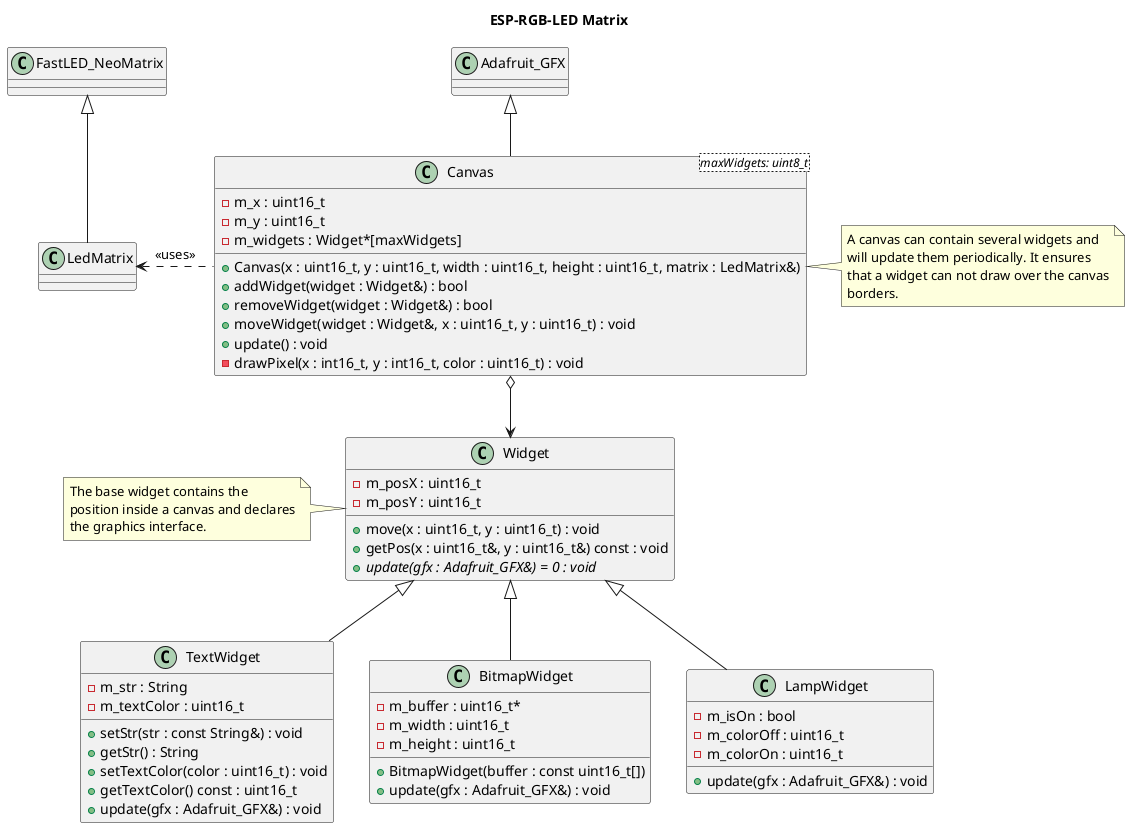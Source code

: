 @startuml

title ESP-RGB-LED Matrix

class Adafruit_GFX
class FastLED_NeoMatrix
class LedMatrix

FastLED_NeoMatrix <|-- LedMatrix

class Canvas<maxWidgets: uint8_t> {
    - m_x : uint16_t
    - m_y : uint16_t
    - m_widgets : Widget*[maxWidgets]
    + Canvas(x : uint16_t, y : uint16_t, width : uint16_t, height : uint16_t, matrix : LedMatrix&)
    + addWidget(widget : Widget&) : bool
    + removeWidget(widget : Widget&) : bool
    + moveWidget(widget : Widget&, x : uint16_t, y : uint16_t) : void
    + update() : void
    - drawPixel(x : int16_t, y : int16_t, color : uint16_t) : void
}

Adafruit_GFX <|-- Canvas
Canvas .l.> LedMatrix: <<uses>>
Canvas o--> Widget

note right of Canvas
    A canvas can contain several widgets and
    will update them periodically. It ensures
    that a widget can not draw over the canvas
    borders.
end note

class Widget {
    - m_posX : uint16_t
    - m_posY : uint16_t
    + move(x : uint16_t, y : uint16_t) : void
    + getPos(x : uint16_t&, y : uint16_t&) const : void
    + {abstract} update(gfx : Adafruit_GFX&) = 0 : void
}

note left of Widget
    The base widget contains the
    position inside a canvas and declares
    the graphics interface.
end note

class TextWidget {
    - m_str : String
    - m_textColor : uint16_t
    + setStr(str : const String&) : void
    + getStr() : String
    + setTextColor(color : uint16_t) : void
    + getTextColor() const : uint16_t
    + update(gfx : Adafruit_GFX&) : void
}

Widget <|-- TextWidget

class BitmapWidget {
    - m_buffer : uint16_t*
    - m_width : uint16_t
    - m_height : uint16_t
    + BitmapWidget(buffer : const uint16_t[])
    + update(gfx : Adafruit_GFX&) : void
}

Widget <|-- BitmapWidget

class LampWidget {
    - m_isOn : bool
    - m_colorOff : uint16_t
    - m_colorOn : uint16_t
    + update(gfx : Adafruit_GFX&) : void
}

Widget <|-- LampWidget

@enduml